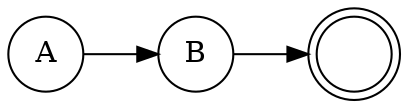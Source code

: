 digraph G {
  node [shape=circle]
  rankdir=LR
  
  accept [label="", shape=doublecircle]
  
  A -> B -> accept
}
